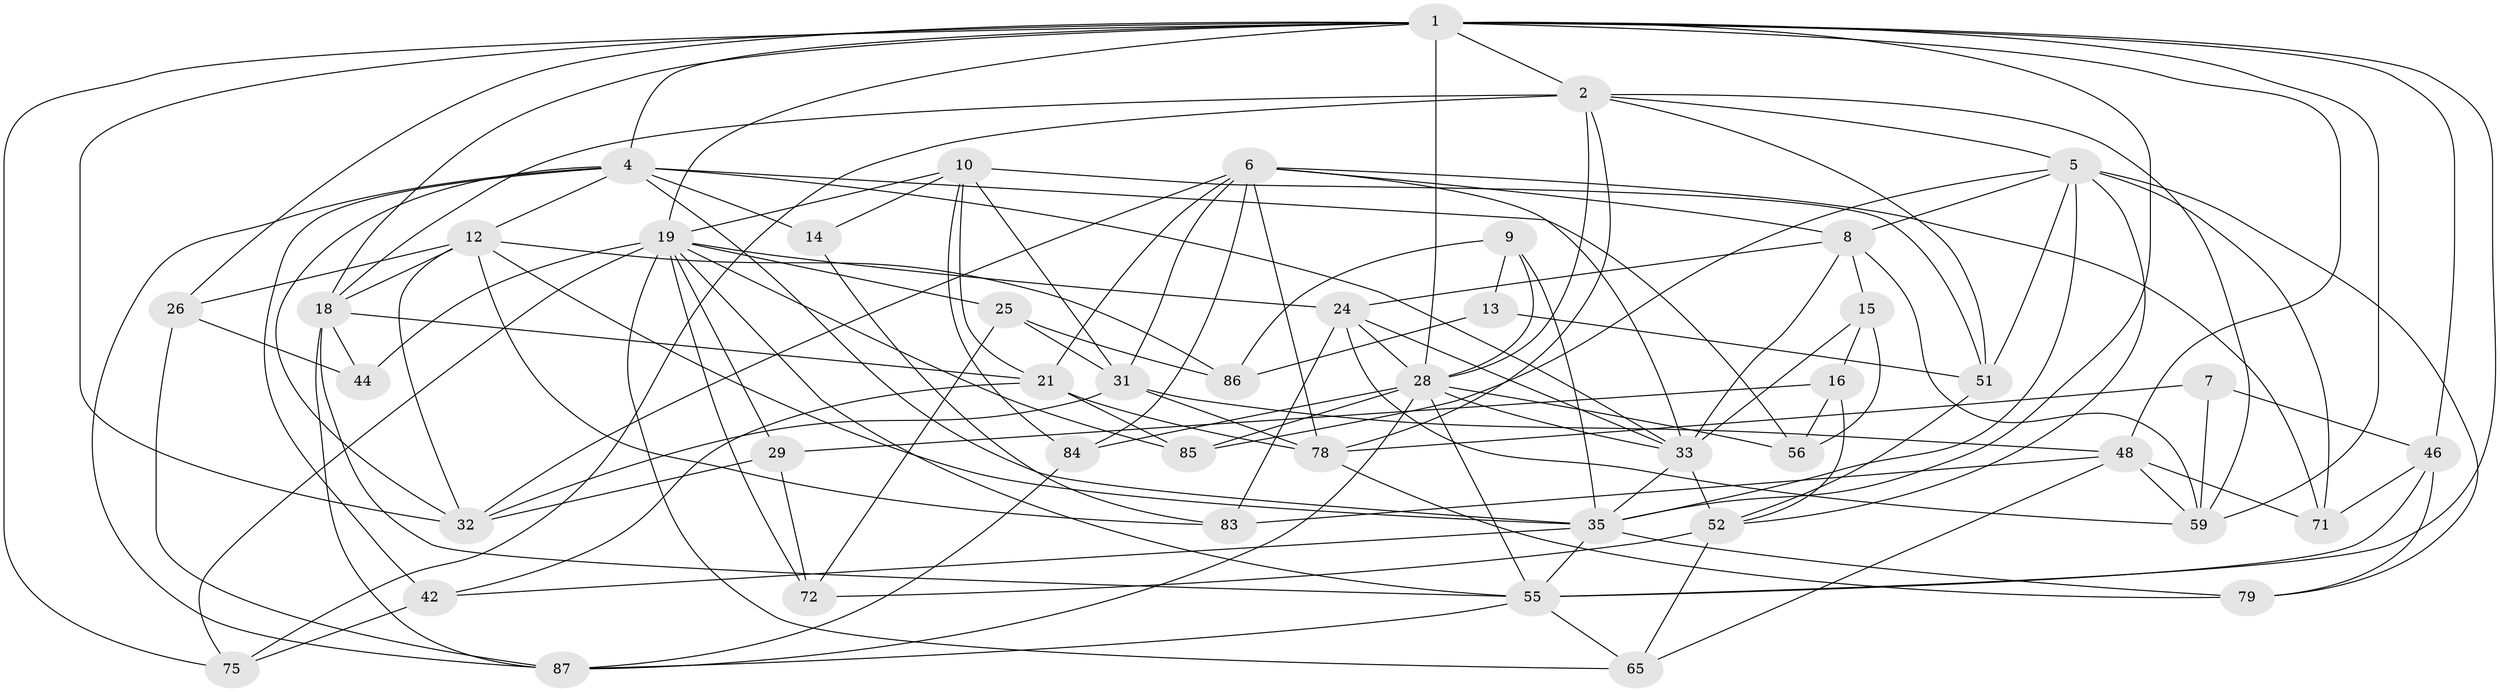 // original degree distribution, {4: 1.0}
// Generated by graph-tools (version 1.1) at 2025/16/03/09/25 04:16:26]
// undirected, 46 vertices, 131 edges
graph export_dot {
graph [start="1"]
  node [color=gray90,style=filled];
  1 [super="+30+11"];
  2 [super="+22+3"];
  4 [super="+64+63"];
  5 [super="+17+43"];
  6 [super="+89+20"];
  7;
  8 [super="+77"];
  9;
  10 [super="+45"];
  12 [super="+37+92"];
  13;
  14;
  15;
  16;
  18 [super="+69+38"];
  19 [super="+27+34+23"];
  21 [super="+58"];
  24 [super="+49"];
  25;
  26;
  28 [super="+82+60+66"];
  29;
  31 [super="+57"];
  32 [super="+36"];
  33 [super="+47+40"];
  35 [super="+53+41"];
  42;
  44;
  46 [super="+81"];
  48 [super="+74"];
  51 [super="+54"];
  52 [super="+91"];
  55 [super="+70+67"];
  56;
  59 [super="+61"];
  65;
  71;
  72;
  75;
  78 [super="+80"];
  79;
  83;
  84;
  85;
  86;
  87 [super="+90"];
  1 -- 28 [weight=2];
  1 -- 2;
  1 -- 4;
  1 -- 75;
  1 -- 46;
  1 -- 26;
  1 -- 59;
  1 -- 55;
  1 -- 32;
  1 -- 19;
  1 -- 48;
  1 -- 35;
  1 -- 18;
  2 -- 75;
  2 -- 18 [weight=2];
  2 -- 51;
  2 -- 5;
  2 -- 28 [weight=2];
  2 -- 78;
  2 -- 59;
  4 -- 32;
  4 -- 14 [weight=2];
  4 -- 33;
  4 -- 56;
  4 -- 42;
  4 -- 12;
  4 -- 87;
  4 -- 35;
  5 -- 79;
  5 -- 71;
  5 -- 52;
  5 -- 85;
  5 -- 51;
  5 -- 8;
  5 -- 35;
  6 -- 71;
  6 -- 32;
  6 -- 31;
  6 -- 78;
  6 -- 84;
  6 -- 21;
  6 -- 8;
  6 -- 33;
  7 -- 46 [weight=2];
  7 -- 78;
  7 -- 59;
  8 -- 59;
  8 -- 24;
  8 -- 33;
  8 -- 15;
  9 -- 86;
  9 -- 13;
  9 -- 28;
  9 -- 35;
  10 -- 84;
  10 -- 14;
  10 -- 19;
  10 -- 21;
  10 -- 31;
  10 -- 51;
  12 -- 32;
  12 -- 86;
  12 -- 26;
  12 -- 35 [weight=2];
  12 -- 83;
  12 -- 18;
  13 -- 86;
  13 -- 51 [weight=2];
  14 -- 83;
  15 -- 16;
  15 -- 56;
  15 -- 33;
  16 -- 56;
  16 -- 29;
  16 -- 52;
  18 -- 55;
  18 -- 21;
  18 -- 44;
  18 -- 87;
  19 -- 25;
  19 -- 29;
  19 -- 75;
  19 -- 44 [weight=2];
  19 -- 72;
  19 -- 85;
  19 -- 24;
  19 -- 65;
  19 -- 55;
  21 -- 85;
  21 -- 42;
  21 -- 78;
  24 -- 83;
  24 -- 28;
  24 -- 59;
  24 -- 33;
  25 -- 72;
  25 -- 86;
  25 -- 31;
  26 -- 44;
  26 -- 87;
  28 -- 85;
  28 -- 33;
  28 -- 55;
  28 -- 84;
  28 -- 87;
  28 -- 56;
  29 -- 72;
  29 -- 32;
  31 -- 48;
  31 -- 32;
  31 -- 78;
  33 -- 52;
  33 -- 35;
  35 -- 79;
  35 -- 42;
  35 -- 55;
  42 -- 75;
  46 -- 55;
  46 -- 79;
  46 -- 71;
  48 -- 59;
  48 -- 71;
  48 -- 65;
  48 -- 83;
  51 -- 52;
  52 -- 65;
  52 -- 72;
  55 -- 65;
  55 -- 87;
  78 -- 79;
  84 -- 87;
}
